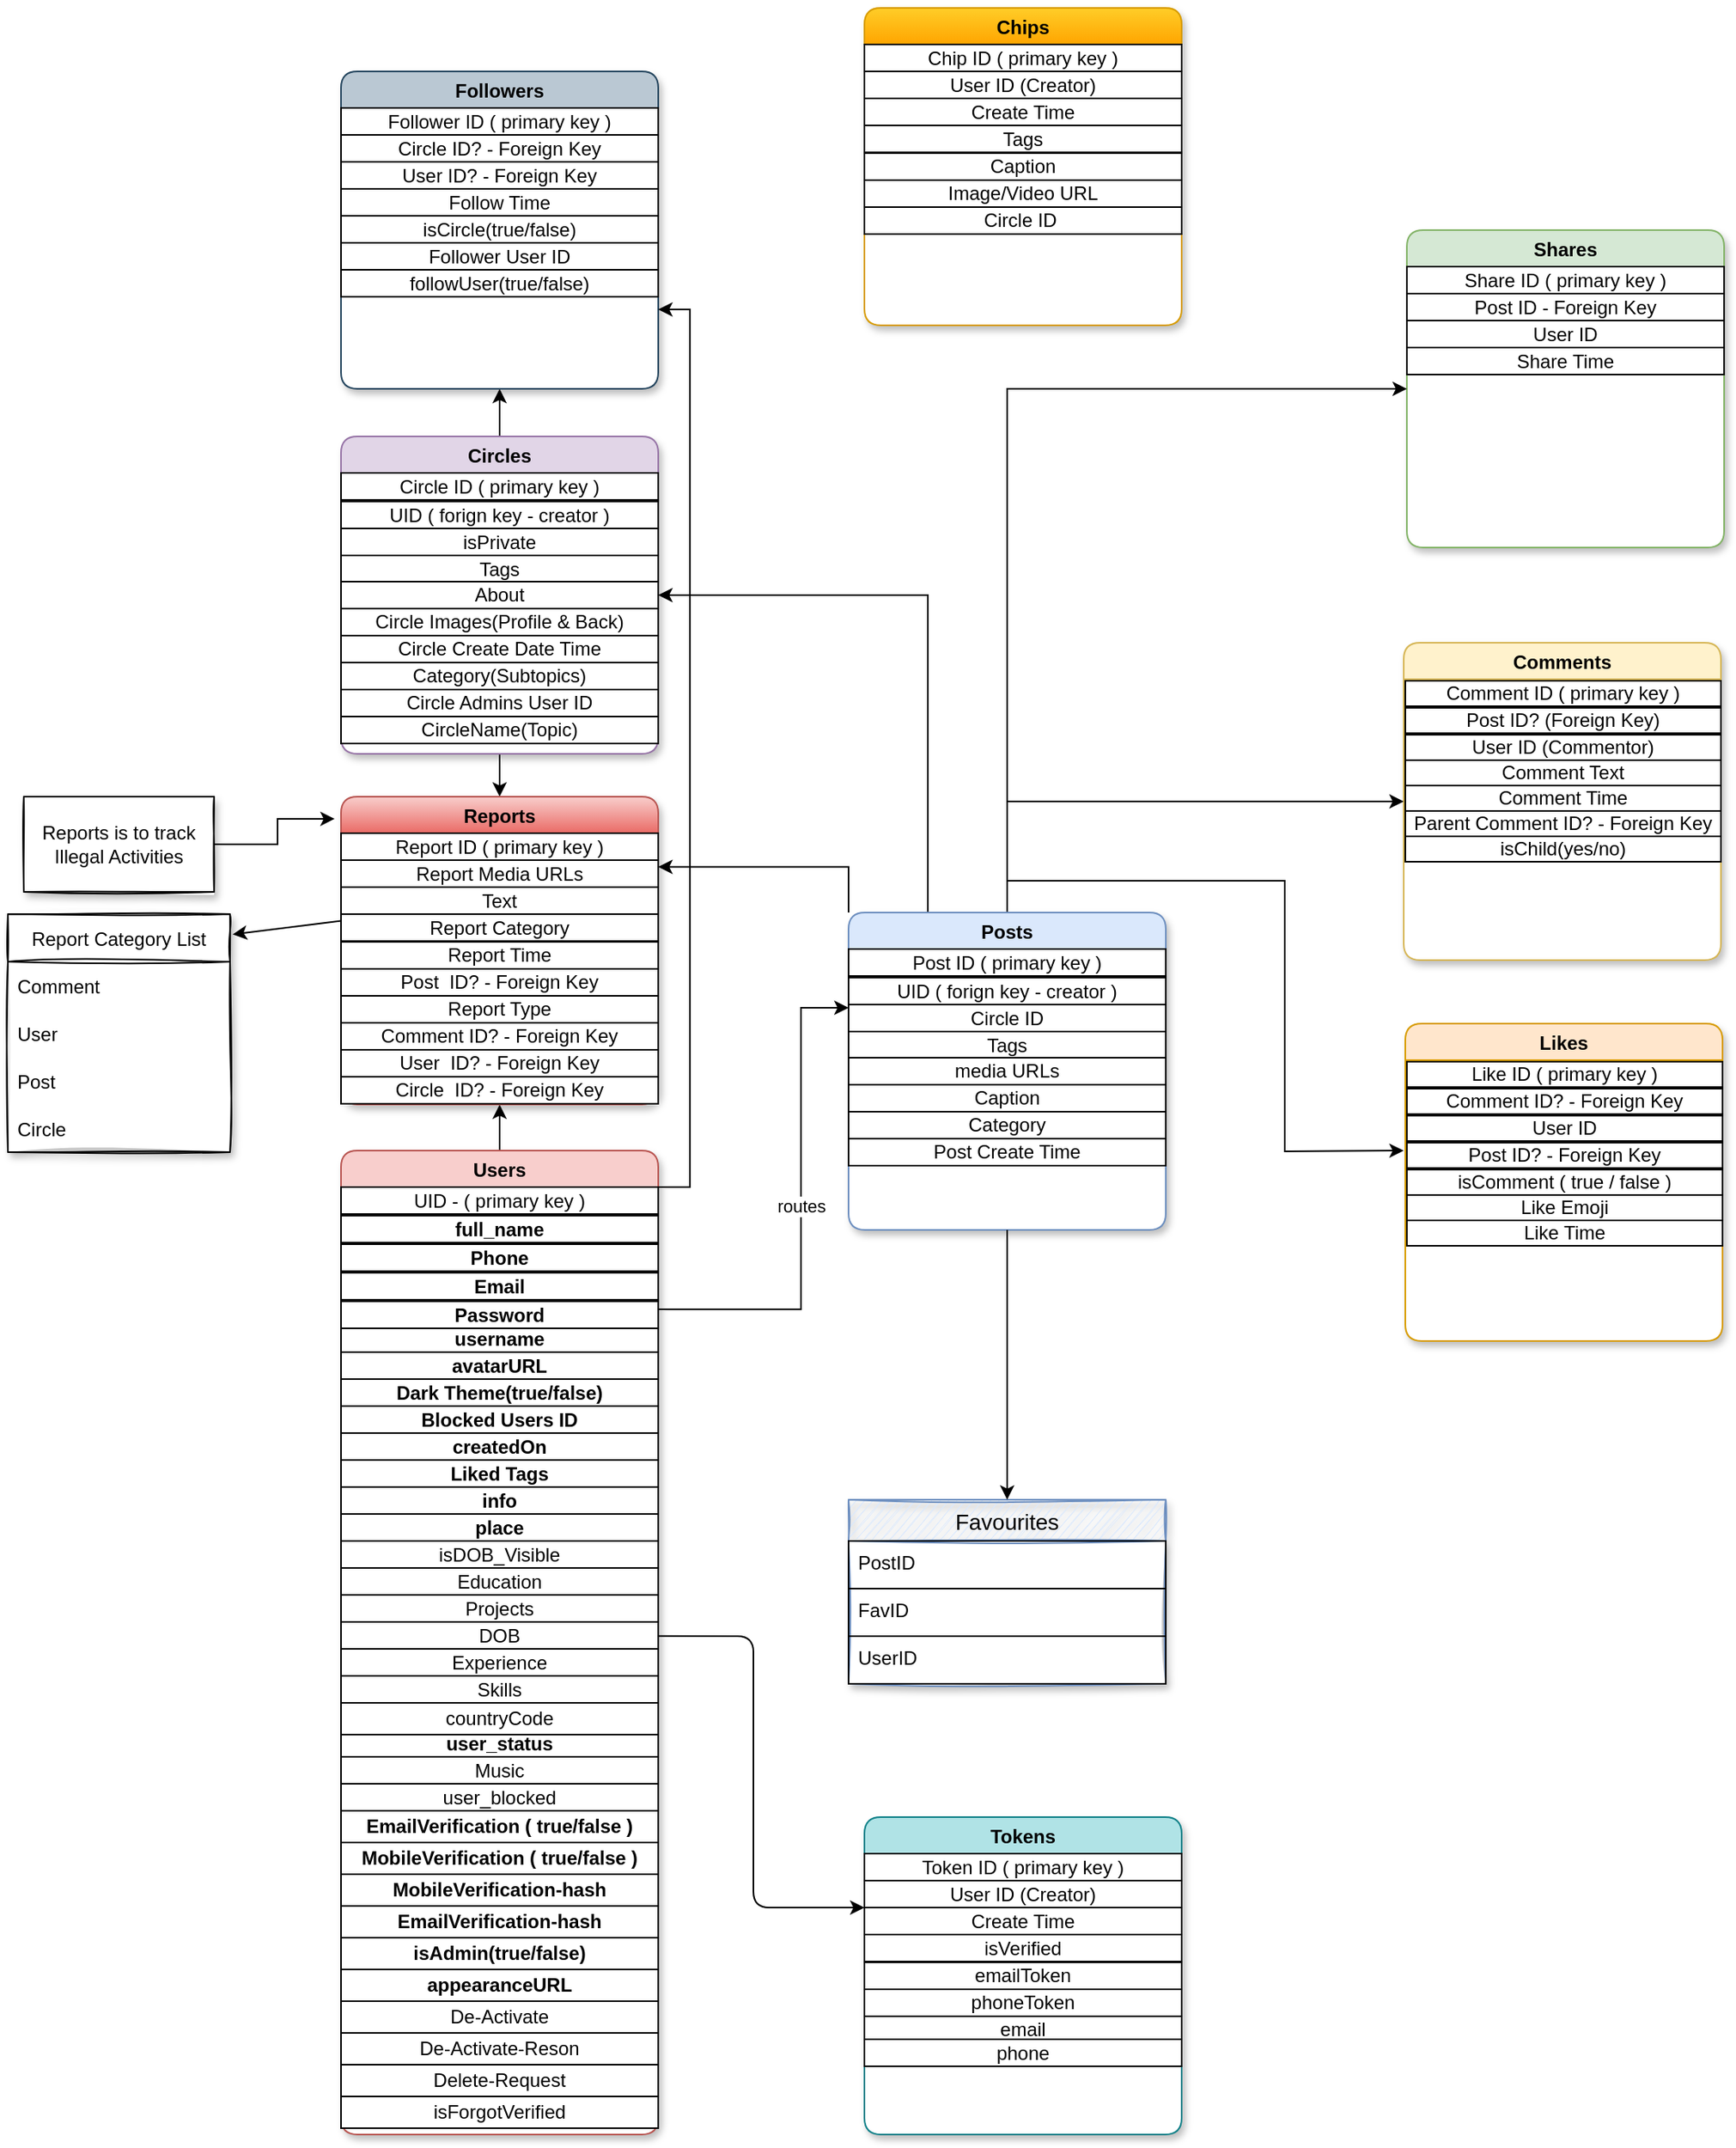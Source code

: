 <mxfile>
    <diagram id="2be-THTNuNvCN0owMqXN" name="DB-Achitcture">
        <mxGraphModel dx="1968" dy="1634" grid="1" gridSize="10" guides="1" tooltips="1" connect="1" arrows="1" fold="1" page="1" pageScale="1" pageWidth="850" pageHeight="1100" math="0" shadow="0">
            <root>
                <mxCell id="0"/>
                <mxCell id="1" parent="0"/>
                <mxCell id="2QIpF6AVUyKxiGPU-yzf-5" value="routes" style="edgeStyle=orthogonalEdgeStyle;rounded=0;orthogonalLoop=1;jettySize=auto;html=1;" parent="1" source="2QIpF6AVUyKxiGPU-yzf-1" edge="1">
                    <mxGeometry relative="1" as="geometry">
                        <mxPoint x="390" as="targetPoint"/>
                        <Array as="points">
                            <mxPoint x="360" y="190"/>
                            <mxPoint x="360"/>
                        </Array>
                    </mxGeometry>
                </mxCell>
                <mxCell id="8kqa-zrqso4DdCSM_s6q-43" style="edgeStyle=orthogonalEdgeStyle;rounded=0;orthogonalLoop=1;jettySize=auto;html=1;exitX=0.5;exitY=0;exitDx=0;exitDy=0;entryX=0.5;entryY=1;entryDx=0;entryDy=0;" parent="1" source="2QIpF6AVUyKxiGPU-yzf-1" target="8kqa-zrqso4DdCSM_s6q-7" edge="1">
                    <mxGeometry relative="1" as="geometry"/>
                </mxCell>
                <mxCell id="2QIpF6AVUyKxiGPU-yzf-1" value="Users" style="swimlane;fillColor=#f8cecc;strokeColor=#b85450;shadow=1;rounded=1;swimlaneFillColor=default;" parent="1" vertex="1">
                    <mxGeometry x="70" y="90" width="200" height="620" as="geometry"/>
                </mxCell>
                <mxCell id="2QIpF6AVUyKxiGPU-yzf-2" value="UID - ( primary key )" style="rounded=0;whiteSpace=wrap;html=1;" parent="2QIpF6AVUyKxiGPU-yzf-1" vertex="1">
                    <mxGeometry y="23" width="200" height="17" as="geometry"/>
                </mxCell>
                <mxCell id="HzWzUF8-_IMW7kiPa2Iw-6" value="&lt;b&gt;username&lt;/b&gt;" style="rounded=0;whiteSpace=wrap;html=1;" parent="2QIpF6AVUyKxiGPU-yzf-1" vertex="1">
                    <mxGeometry y="110" width="200" height="17" as="geometry"/>
                </mxCell>
                <mxCell id="HzWzUF8-_IMW7kiPa2Iw-15" value="&lt;b&gt;Dark Theme(true/false)&lt;/b&gt;" style="rounded=0;whiteSpace=wrap;html=1;" parent="2QIpF6AVUyKxiGPU-yzf-1" vertex="1">
                    <mxGeometry y="144" width="200" height="17" as="geometry"/>
                </mxCell>
                <mxCell id="8kqa-zrqso4DdCSM_s6q-1" value="&lt;b&gt;avatarURL&lt;/b&gt;" style="rounded=0;whiteSpace=wrap;html=1;" parent="2QIpF6AVUyKxiGPU-yzf-1" vertex="1">
                    <mxGeometry y="127" width="200" height="17" as="geometry"/>
                </mxCell>
                <mxCell id="8kqa-zrqso4DdCSM_s6q-4" value="&lt;b&gt;Blocked Users ID&lt;/b&gt;" style="rounded=0;whiteSpace=wrap;html=1;" parent="2QIpF6AVUyKxiGPU-yzf-1" vertex="1">
                    <mxGeometry y="161" width="200" height="17" as="geometry"/>
                </mxCell>
                <mxCell id="8kqa-zrqso4DdCSM_s6q-5" value="&lt;b&gt;createdOn&lt;/b&gt;" style="rounded=0;whiteSpace=wrap;html=1;" parent="2QIpF6AVUyKxiGPU-yzf-1" vertex="1">
                    <mxGeometry y="178" width="200" height="17" as="geometry"/>
                </mxCell>
                <mxCell id="8kqa-zrqso4DdCSM_s6q-28" value="&lt;b&gt;Liked Tags&lt;/b&gt;" style="rounded=0;whiteSpace=wrap;html=1;" parent="2QIpF6AVUyKxiGPU-yzf-1" vertex="1">
                    <mxGeometry y="195" width="200" height="17" as="geometry"/>
                </mxCell>
                <mxCell id="-TFifHRZnb5QUAOWfHb_-1" value="&lt;b&gt;info&lt;/b&gt;" style="rounded=0;whiteSpace=wrap;html=1;" parent="2QIpF6AVUyKxiGPU-yzf-1" vertex="1">
                    <mxGeometry y="212" width="200" height="17" as="geometry"/>
                </mxCell>
                <mxCell id="-TFifHRZnb5QUAOWfHb_-2" value="&lt;b&gt;place&lt;/b&gt;" style="rounded=0;whiteSpace=wrap;html=1;" parent="2QIpF6AVUyKxiGPU-yzf-1" vertex="1">
                    <mxGeometry y="229" width="200" height="17" as="geometry"/>
                </mxCell>
                <mxCell id="-TFifHRZnb5QUAOWfHb_-4" value="Education" style="rounded=0;whiteSpace=wrap;html=1;" parent="2QIpF6AVUyKxiGPU-yzf-1" vertex="1">
                    <mxGeometry y="263" width="200" height="17" as="geometry"/>
                </mxCell>
                <mxCell id="-TFifHRZnb5QUAOWfHb_-5" value="Projects" style="rounded=0;whiteSpace=wrap;html=1;" parent="2QIpF6AVUyKxiGPU-yzf-1" vertex="1">
                    <mxGeometry y="280" width="200" height="17" as="geometry"/>
                </mxCell>
                <mxCell id="-TFifHRZnb5QUAOWfHb_-7" value="DOB" style="rounded=0;whiteSpace=wrap;html=1;" parent="2QIpF6AVUyKxiGPU-yzf-1" vertex="1">
                    <mxGeometry y="297" width="200" height="17" as="geometry"/>
                </mxCell>
                <mxCell id="-TFifHRZnb5QUAOWfHb_-8" value="Experience" style="rounded=0;whiteSpace=wrap;html=1;" parent="2QIpF6AVUyKxiGPU-yzf-1" vertex="1">
                    <mxGeometry y="314" width="200" height="17" as="geometry"/>
                </mxCell>
                <mxCell id="-TFifHRZnb5QUAOWfHb_-9" value="Skills" style="rounded=0;whiteSpace=wrap;html=1;" parent="2QIpF6AVUyKxiGPU-yzf-1" vertex="1">
                    <mxGeometry y="331" width="200" height="17" as="geometry"/>
                </mxCell>
                <mxCell id="-TFifHRZnb5QUAOWfHb_-10" value="isDOB_Visible" style="rounded=0;whiteSpace=wrap;html=1;" parent="2QIpF6AVUyKxiGPU-yzf-1" vertex="1">
                    <mxGeometry y="246" width="200" height="17" as="geometry"/>
                </mxCell>
                <mxCell id="-TFifHRZnb5QUAOWfHb_-11" value="&lt;b&gt;user_status&lt;/b&gt;" style="rounded=0;whiteSpace=wrap;html=1;" parent="2QIpF6AVUyKxiGPU-yzf-1" vertex="1">
                    <mxGeometry y="365" width="200" height="17" as="geometry"/>
                </mxCell>
                <mxCell id="-TFifHRZnb5QUAOWfHb_-12" value="Music" style="rounded=0;whiteSpace=wrap;html=1;" parent="2QIpF6AVUyKxiGPU-yzf-1" vertex="1">
                    <mxGeometry y="382" width="200" height="17" as="geometry"/>
                </mxCell>
                <mxCell id="-TFifHRZnb5QUAOWfHb_-14" value="user_blocked" style="rounded=0;whiteSpace=wrap;html=1;" parent="2QIpF6AVUyKxiGPU-yzf-1" vertex="1">
                    <mxGeometry y="399" width="200" height="17" as="geometry"/>
                </mxCell>
                <mxCell id="owdlpUDmySh1TMZ5OT5K-6" value="Delete-Request" style="rounded=0;whiteSpace=wrap;html=1;" parent="2QIpF6AVUyKxiGPU-yzf-1" vertex="1">
                    <mxGeometry y="576" width="200" height="20" as="geometry"/>
                </mxCell>
                <mxCell id="owdlpUDmySh1TMZ5OT5K-5" value="De-Activate-Reson" style="rounded=0;whiteSpace=wrap;html=1;" parent="2QIpF6AVUyKxiGPU-yzf-1" vertex="1">
                    <mxGeometry y="556" width="200" height="20" as="geometry"/>
                </mxCell>
                <mxCell id="owdlpUDmySh1TMZ5OT5K-4" value="De-Activate" style="rounded=0;whiteSpace=wrap;html=1;" parent="2QIpF6AVUyKxiGPU-yzf-1" vertex="1">
                    <mxGeometry y="536" width="200" height="20" as="geometry"/>
                </mxCell>
                <mxCell id="owdlpUDmySh1TMZ5OT5K-8" value="&lt;b&gt;appearanceURL&lt;/b&gt;" style="rounded=0;whiteSpace=wrap;html=1;" parent="2QIpF6AVUyKxiGPU-yzf-1" vertex="1">
                    <mxGeometry y="516" width="200" height="20" as="geometry"/>
                </mxCell>
                <mxCell id="owdlpUDmySh1TMZ5OT5K-2" value="&lt;b&gt;EmailVerification ( true/false )&lt;/b&gt;" style="rounded=0;whiteSpace=wrap;html=1;" parent="2QIpF6AVUyKxiGPU-yzf-1" vertex="1">
                    <mxGeometry y="416" width="200" height="20" as="geometry"/>
                </mxCell>
                <mxCell id="owdlpUDmySh1TMZ5OT5K-3" value="&lt;b&gt;MobileVerification ( true/false )&lt;/b&gt;" style="rounded=0;whiteSpace=wrap;html=1;" parent="2QIpF6AVUyKxiGPU-yzf-1" vertex="1">
                    <mxGeometry y="436" width="200" height="20" as="geometry"/>
                </mxCell>
                <mxCell id="owdlpUDmySh1TMZ5OT5K-9" value="&lt;b&gt;MobileVerification-hash&lt;/b&gt;" style="rounded=0;whiteSpace=wrap;html=1;" parent="2QIpF6AVUyKxiGPU-yzf-1" vertex="1">
                    <mxGeometry y="456" width="200" height="20" as="geometry"/>
                </mxCell>
                <mxCell id="owdlpUDmySh1TMZ5OT5K-7" value="&lt;b&gt;EmailVerification-hash&lt;/b&gt;" style="rounded=0;whiteSpace=wrap;html=1;" parent="2QIpF6AVUyKxiGPU-yzf-1" vertex="1">
                    <mxGeometry y="476" width="200" height="20" as="geometry"/>
                </mxCell>
                <mxCell id="ay8WU33fq49zgbgqs7b7-1" value="&lt;b&gt;isAdmin(true/false)&lt;/b&gt;" style="rounded=0;whiteSpace=wrap;html=1;" parent="2QIpF6AVUyKxiGPU-yzf-1" vertex="1">
                    <mxGeometry y="496" width="200" height="20" as="geometry"/>
                </mxCell>
                <mxCell id="12" value="&lt;span&gt;countryCode&lt;/span&gt;" style="rounded=0;whiteSpace=wrap;html=1;" parent="2QIpF6AVUyKxiGPU-yzf-1" vertex="1">
                    <mxGeometry y="348" width="200" height="20" as="geometry"/>
                </mxCell>
                <mxCell id="13" value="isForgotVerified" style="rounded=0;whiteSpace=wrap;html=1;" parent="2QIpF6AVUyKxiGPU-yzf-1" vertex="1">
                    <mxGeometry y="596" width="200" height="20" as="geometry"/>
                </mxCell>
                <mxCell id="2QIpF6AVUyKxiGPU-yzf-3" value="&lt;b&gt;full_name&lt;/b&gt;" style="rounded=0;whiteSpace=wrap;html=1;" parent="1" vertex="1">
                    <mxGeometry x="70" y="131" width="200" height="17" as="geometry"/>
                </mxCell>
                <mxCell id="2QIpF6AVUyKxiGPU-yzf-25" style="edgeStyle=orthogonalEdgeStyle;rounded=0;orthogonalLoop=1;jettySize=auto;html=1;exitX=0.5;exitY=0;exitDx=0;exitDy=0;" parent="1" source="2QIpF6AVUyKxiGPU-yzf-4" edge="1">
                    <mxGeometry relative="1" as="geometry">
                        <mxPoint x="740" y="90" as="targetPoint"/>
                    </mxGeometry>
                </mxCell>
                <mxCell id="8kqa-zrqso4DdCSM_s6q-40" style="edgeStyle=orthogonalEdgeStyle;rounded=0;orthogonalLoop=1;jettySize=auto;html=1;exitX=0.25;exitY=0;exitDx=0;exitDy=0;entryX=1;entryY=0.5;entryDx=0;entryDy=0;" parent="1" source="2QIpF6AVUyKxiGPU-yzf-4" target="ZeOIJR77l9cZIXPEnhxW-8" edge="1">
                    <mxGeometry relative="1" as="geometry"/>
                </mxCell>
                <mxCell id="8kqa-zrqso4DdCSM_s6q-41" style="edgeStyle=orthogonalEdgeStyle;rounded=0;orthogonalLoop=1;jettySize=auto;html=1;exitX=0;exitY=0;exitDx=0;exitDy=0;entryX=1;entryY=0.25;entryDx=0;entryDy=0;" parent="1" source="2QIpF6AVUyKxiGPU-yzf-4" target="8kqa-zrqso4DdCSM_s6q-11" edge="1">
                    <mxGeometry relative="1" as="geometry"/>
                </mxCell>
                <mxCell id="2QIpF6AVUyKxiGPU-yzf-4" value="Posts" style="swimlane;fillColor=#dae8fc;strokeColor=#6c8ebf;rounded=1;shadow=1;sketch=0;glass=0;gradientColor=none;swimlaneFillColor=default;" parent="1" vertex="1">
                    <mxGeometry x="390" y="-60" width="200" height="200" as="geometry"/>
                </mxCell>
                <mxCell id="2QIpF6AVUyKxiGPU-yzf-6" value="Post ID ( primary key )" style="rounded=0;whiteSpace=wrap;html=1;" parent="2QIpF6AVUyKxiGPU-yzf-4" vertex="1">
                    <mxGeometry y="23" width="200" height="17" as="geometry"/>
                </mxCell>
                <mxCell id="ZeOIJR77l9cZIXPEnhxW-3" value="Caption" style="rounded=0;whiteSpace=wrap;html=1;" parent="2QIpF6AVUyKxiGPU-yzf-4" vertex="1">
                    <mxGeometry y="108.5" width="200" height="17" as="geometry"/>
                </mxCell>
                <mxCell id="ZeOIJR77l9cZIXPEnhxW-4" value="Tags" style="rounded=0;whiteSpace=wrap;html=1;" parent="2QIpF6AVUyKxiGPU-yzf-4" vertex="1">
                    <mxGeometry y="75" width="200" height="17" as="geometry"/>
                </mxCell>
                <mxCell id="ZeOIJR77l9cZIXPEnhxW-5" value="media URLs" style="rounded=0;whiteSpace=wrap;html=1;" parent="2QIpF6AVUyKxiGPU-yzf-4" vertex="1">
                    <mxGeometry y="91.5" width="200" height="17" as="geometry"/>
                </mxCell>
                <mxCell id="ZeOIJR77l9cZIXPEnhxW-6" value="Circle ID" style="rounded=0;whiteSpace=wrap;html=1;" parent="2QIpF6AVUyKxiGPU-yzf-4" vertex="1">
                    <mxGeometry y="58" width="200" height="17" as="geometry"/>
                </mxCell>
                <mxCell id="HzWzUF8-_IMW7kiPa2Iw-13" value="Category" style="rounded=0;whiteSpace=wrap;html=1;" parent="2QIpF6AVUyKxiGPU-yzf-4" vertex="1">
                    <mxGeometry y="125.5" width="200" height="17" as="geometry"/>
                </mxCell>
                <mxCell id="8kqa-zrqso4DdCSM_s6q-19" value="Post Create Time" style="rounded=0;whiteSpace=wrap;html=1;" parent="2QIpF6AVUyKxiGPU-yzf-4" vertex="1">
                    <mxGeometry y="142.5" width="200" height="17" as="geometry"/>
                </mxCell>
                <mxCell id="2QIpF6AVUyKxiGPU-yzf-7" value="UID ( forign key - creator )" style="rounded=0;whiteSpace=wrap;html=1;" parent="1" vertex="1">
                    <mxGeometry x="390" y="-19" width="200" height="17" as="geometry"/>
                </mxCell>
                <mxCell id="2QIpF6AVUyKxiGPU-yzf-8" value="&lt;b&gt;Phone&lt;/b&gt;" style="rounded=0;whiteSpace=wrap;html=1;" parent="1" vertex="1">
                    <mxGeometry x="70" y="149" width="200" height="17" as="geometry"/>
                </mxCell>
                <mxCell id="2QIpF6AVUyKxiGPU-yzf-9" value="&lt;b&gt;Email&lt;/b&gt;" style="rounded=0;whiteSpace=wrap;html=1;" parent="1" vertex="1">
                    <mxGeometry x="70" y="167" width="200" height="17" as="geometry"/>
                </mxCell>
                <mxCell id="2QIpF6AVUyKxiGPU-yzf-10" value="&lt;b&gt;Password&lt;/b&gt;" style="rounded=0;whiteSpace=wrap;html=1;" parent="1" vertex="1">
                    <mxGeometry x="70" y="185" width="200" height="17" as="geometry"/>
                </mxCell>
                <mxCell id="2QIpF6AVUyKxiGPU-yzf-11" value="Comments" style="swimlane;fillColor=#fff2cc;strokeColor=#d6b656;swimlaneFillColor=default;rounded=1;sketch=0;shadow=1;" parent="1" vertex="1">
                    <mxGeometry x="740" y="-230" width="200" height="200" as="geometry"/>
                </mxCell>
                <mxCell id="2QIpF6AVUyKxiGPU-yzf-13" value="Comment ID ( primary key )" style="rounded=0;whiteSpace=wrap;html=1;" parent="2QIpF6AVUyKxiGPU-yzf-11" vertex="1">
                    <mxGeometry x="1" y="24" width="199" height="16" as="geometry"/>
                </mxCell>
                <mxCell id="ZeOIJR77l9cZIXPEnhxW-29" value="Comment Text" style="rounded=0;whiteSpace=wrap;html=1;" parent="2QIpF6AVUyKxiGPU-yzf-11" vertex="1">
                    <mxGeometry x="1" y="74" width="199" height="16" as="geometry"/>
                </mxCell>
                <mxCell id="8kqa-zrqso4DdCSM_s6q-21" value="Comment Time" style="rounded=0;whiteSpace=wrap;html=1;" parent="2QIpF6AVUyKxiGPU-yzf-11" vertex="1">
                    <mxGeometry x="1" y="90" width="199" height="16" as="geometry"/>
                </mxCell>
                <mxCell id="8kqa-zrqso4DdCSM_s6q-57" value="Parent Comment ID? - Foreign Key" style="rounded=0;whiteSpace=wrap;html=1;" parent="2QIpF6AVUyKxiGPU-yzf-11" vertex="1">
                    <mxGeometry x="1" y="106" width="199" height="16" as="geometry"/>
                </mxCell>
                <mxCell id="8kqa-zrqso4DdCSM_s6q-58" value="isChild(yes/no)" style="rounded=0;whiteSpace=wrap;html=1;" parent="2QIpF6AVUyKxiGPU-yzf-11" vertex="1">
                    <mxGeometry x="1" y="122" width="199" height="16" as="geometry"/>
                </mxCell>
                <mxCell id="2QIpF6AVUyKxiGPU-yzf-14" value="Post ID? (Foreign Key)" style="rounded=0;whiteSpace=wrap;html=1;" parent="1" vertex="1">
                    <mxGeometry x="741" y="-189" width="199" height="16" as="geometry"/>
                </mxCell>
                <mxCell id="2QIpF6AVUyKxiGPU-yzf-15" value="User ID (Commentor)" style="rounded=0;whiteSpace=wrap;html=1;" parent="1" vertex="1">
                    <mxGeometry x="741" y="-172" width="199" height="16" as="geometry"/>
                </mxCell>
                <mxCell id="2QIpF6AVUyKxiGPU-yzf-19" value="Likes" style="swimlane;fillColor=#ffe6cc;strokeColor=#d79b00;swimlaneFillColor=default;rounded=1;shadow=1;" parent="1" vertex="1">
                    <mxGeometry x="741" y="10" width="200" height="200" as="geometry"/>
                </mxCell>
                <mxCell id="2QIpF6AVUyKxiGPU-yzf-20" value="Like ID ( primary key )" style="rounded=0;whiteSpace=wrap;html=1;" parent="2QIpF6AVUyKxiGPU-yzf-19" vertex="1">
                    <mxGeometry x="1" y="24" width="199" height="16" as="geometry"/>
                </mxCell>
                <mxCell id="ZeOIJR77l9cZIXPEnhxW-30" value="Like Emoji" style="rounded=0;whiteSpace=wrap;html=1;" parent="2QIpF6AVUyKxiGPU-yzf-19" vertex="1">
                    <mxGeometry x="1" y="108" width="199" height="16" as="geometry"/>
                </mxCell>
                <mxCell id="8kqa-zrqso4DdCSM_s6q-20" value="Like Time" style="rounded=0;whiteSpace=wrap;html=1;" parent="2QIpF6AVUyKxiGPU-yzf-19" vertex="1">
                    <mxGeometry x="1" y="124" width="199" height="16" as="geometry"/>
                </mxCell>
                <mxCell id="2QIpF6AVUyKxiGPU-yzf-21" value="User ID" style="rounded=0;whiteSpace=wrap;html=1;" parent="1" vertex="1">
                    <mxGeometry x="742" y="68" width="199" height="16" as="geometry"/>
                </mxCell>
                <mxCell id="2QIpF6AVUyKxiGPU-yzf-22" value="Comment ID? - Foreign Key" style="rounded=0;whiteSpace=wrap;html=1;" parent="1" vertex="1">
                    <mxGeometry x="742" y="51" width="199" height="16" as="geometry"/>
                </mxCell>
                <mxCell id="2QIpF6AVUyKxiGPU-yzf-23" value="Post ID? - Foreign Key" style="rounded=0;whiteSpace=wrap;html=1;" parent="1" vertex="1">
                    <mxGeometry x="742" y="85" width="199" height="16" as="geometry"/>
                </mxCell>
                <mxCell id="2QIpF6AVUyKxiGPU-yzf-24" value="isComment ( true / false )" style="rounded=0;whiteSpace=wrap;html=1;" parent="1" vertex="1">
                    <mxGeometry x="742" y="102" width="199" height="16" as="geometry"/>
                </mxCell>
                <mxCell id="ZeOIJR77l9cZIXPEnhxW-2" value="" style="endArrow=classic;html=1;rounded=0;entryX=0;entryY=0.5;entryDx=0;entryDy=0;" parent="1" target="2QIpF6AVUyKxiGPU-yzf-11" edge="1">
                    <mxGeometry width="50" height="50" relative="1" as="geometry">
                        <mxPoint x="490" y="-80" as="sourcePoint"/>
                        <mxPoint x="490" y="-150" as="targetPoint"/>
                        <Array as="points">
                            <mxPoint x="490" y="-130"/>
                        </Array>
                    </mxGeometry>
                </mxCell>
                <mxCell id="8kqa-zrqso4DdCSM_s6q-42" style="edgeStyle=orthogonalEdgeStyle;rounded=0;orthogonalLoop=1;jettySize=auto;html=1;exitX=0.5;exitY=0;exitDx=0;exitDy=0;entryX=0.5;entryY=1;entryDx=0;entryDy=0;" parent="1" source="ZeOIJR77l9cZIXPEnhxW-8" target="HzWzUF8-_IMW7kiPa2Iw-1" edge="1">
                    <mxGeometry relative="1" as="geometry"/>
                </mxCell>
                <mxCell id="8kqa-zrqso4DdCSM_s6q-44" style="edgeStyle=orthogonalEdgeStyle;rounded=0;orthogonalLoop=1;jettySize=auto;html=1;exitX=0.5;exitY=1;exitDx=0;exitDy=0;entryX=0.5;entryY=0;entryDx=0;entryDy=0;" parent="1" source="ZeOIJR77l9cZIXPEnhxW-8" target="8kqa-zrqso4DdCSM_s6q-7" edge="1">
                    <mxGeometry relative="1" as="geometry"/>
                </mxCell>
                <mxCell id="ZeOIJR77l9cZIXPEnhxW-8" value="Circles" style="swimlane;fillColor=#e1d5e7;strokeColor=#9673a6;rounded=1;shadow=1;swimlaneFillColor=default;" parent="1" vertex="1">
                    <mxGeometry x="70" y="-360" width="200" height="200" as="geometry"/>
                </mxCell>
                <mxCell id="ZeOIJR77l9cZIXPEnhxW-9" value="Circle ID ( primary key )" style="rounded=0;whiteSpace=wrap;html=1;" parent="ZeOIJR77l9cZIXPEnhxW-8" vertex="1">
                    <mxGeometry y="23" width="200" height="17" as="geometry"/>
                </mxCell>
                <mxCell id="ZeOIJR77l9cZIXPEnhxW-10" value="isPrivate" style="rounded=0;whiteSpace=wrap;html=1;" parent="ZeOIJR77l9cZIXPEnhxW-8" vertex="1">
                    <mxGeometry y="58" width="200" height="17" as="geometry"/>
                </mxCell>
                <mxCell id="ZeOIJR77l9cZIXPEnhxW-11" value="Tags" style="rounded=0;whiteSpace=wrap;html=1;" parent="ZeOIJR77l9cZIXPEnhxW-8" vertex="1">
                    <mxGeometry y="75" width="200" height="17" as="geometry"/>
                </mxCell>
                <mxCell id="ZeOIJR77l9cZIXPEnhxW-12" value="About" style="rounded=0;whiteSpace=wrap;html=1;" parent="ZeOIJR77l9cZIXPEnhxW-8" vertex="1">
                    <mxGeometry y="91.5" width="200" height="17" as="geometry"/>
                </mxCell>
                <mxCell id="ZeOIJR77l9cZIXPEnhxW-13" value="Circle Images(Profile &amp;amp; Back)" style="rounded=0;whiteSpace=wrap;html=1;" parent="ZeOIJR77l9cZIXPEnhxW-8" vertex="1">
                    <mxGeometry y="108.5" width="200" height="17" as="geometry"/>
                </mxCell>
                <mxCell id="ZeOIJR77l9cZIXPEnhxW-15" value="UID ( forign key - creator )" style="rounded=0;whiteSpace=wrap;html=1;" parent="ZeOIJR77l9cZIXPEnhxW-8" vertex="1">
                    <mxGeometry y="41" width="200" height="17" as="geometry"/>
                </mxCell>
                <mxCell id="HzWzUF8-_IMW7kiPa2Iw-8" value="Circle Create Date Time" style="rounded=0;whiteSpace=wrap;html=1;" parent="ZeOIJR77l9cZIXPEnhxW-8" vertex="1">
                    <mxGeometry y="125.5" width="200" height="17" as="geometry"/>
                </mxCell>
                <mxCell id="HzWzUF8-_IMW7kiPa2Iw-9" value="Category(Subtopics)" style="rounded=0;whiteSpace=wrap;html=1;" parent="ZeOIJR77l9cZIXPEnhxW-8" vertex="1">
                    <mxGeometry y="142.5" width="200" height="17" as="geometry"/>
                </mxCell>
                <mxCell id="8kqa-zrqso4DdCSM_s6q-39" value="Circle Admins User ID" style="rounded=0;whiteSpace=wrap;html=1;" parent="ZeOIJR77l9cZIXPEnhxW-8" vertex="1">
                    <mxGeometry y="159.5" width="200" height="17" as="geometry"/>
                </mxCell>
                <mxCell id="ikXOdWdKuYCcfvPJfYeY-1" value="CircleName(Topic)" style="rounded=0;whiteSpace=wrap;html=1;" parent="ZeOIJR77l9cZIXPEnhxW-8" vertex="1">
                    <mxGeometry y="176.5" width="200" height="17" as="geometry"/>
                </mxCell>
                <mxCell id="ZeOIJR77l9cZIXPEnhxW-18" value="Shares" style="swimlane;fillColor=#d5e8d4;strokeColor=#82b366;swimlaneFillColor=default;rounded=1;shadow=1;" parent="1" vertex="1">
                    <mxGeometry x="742" y="-490" width="200" height="200" as="geometry"/>
                </mxCell>
                <mxCell id="ZeOIJR77l9cZIXPEnhxW-19" value="Share ID ( primary key )" style="rounded=0;whiteSpace=wrap;html=1;" parent="ZeOIJR77l9cZIXPEnhxW-18" vertex="1">
                    <mxGeometry y="23" width="200" height="17" as="geometry"/>
                </mxCell>
                <mxCell id="ZeOIJR77l9cZIXPEnhxW-20" value="Post ID - Foreign Key" style="rounded=0;whiteSpace=wrap;html=1;" parent="ZeOIJR77l9cZIXPEnhxW-18" vertex="1">
                    <mxGeometry y="40" width="200" height="17" as="geometry"/>
                </mxCell>
                <mxCell id="ZeOIJR77l9cZIXPEnhxW-27" value="User ID" style="rounded=0;whiteSpace=wrap;html=1;" parent="ZeOIJR77l9cZIXPEnhxW-18" vertex="1">
                    <mxGeometry y="57" width="200" height="17" as="geometry"/>
                </mxCell>
                <mxCell id="8kqa-zrqso4DdCSM_s6q-23" value="Share Time" style="rounded=0;whiteSpace=wrap;html=1;" parent="ZeOIJR77l9cZIXPEnhxW-18" vertex="1">
                    <mxGeometry y="74" width="200" height="17" as="geometry"/>
                </mxCell>
                <mxCell id="ZeOIJR77l9cZIXPEnhxW-28" value="" style="endArrow=classic;html=1;rounded=0;entryX=0;entryY=0.5;entryDx=0;entryDy=0;" parent="1" target="ZeOIJR77l9cZIXPEnhxW-18" edge="1">
                    <mxGeometry width="50" height="50" relative="1" as="geometry">
                        <mxPoint x="490" y="-130" as="sourcePoint"/>
                        <mxPoint x="570" y="-260" as="targetPoint"/>
                        <Array as="points">
                            <mxPoint x="490" y="-390"/>
                        </Array>
                    </mxGeometry>
                </mxCell>
                <mxCell id="HzWzUF8-_IMW7kiPa2Iw-1" value="Followers" style="swimlane;fillColor=#bac8d3;strokeColor=#23445d;rounded=1;shadow=1;swimlaneFillColor=default;" parent="1" vertex="1">
                    <mxGeometry x="70" y="-590" width="200" height="200" as="geometry"/>
                </mxCell>
                <mxCell id="HzWzUF8-_IMW7kiPa2Iw-2" value="Follower ID ( primary key )" style="rounded=0;whiteSpace=wrap;html=1;" parent="HzWzUF8-_IMW7kiPa2Iw-1" vertex="1">
                    <mxGeometry y="23" width="200" height="17" as="geometry"/>
                </mxCell>
                <mxCell id="HzWzUF8-_IMW7kiPa2Iw-3" value="Circle ID? - Foreign Key" style="rounded=0;whiteSpace=wrap;html=1;" parent="HzWzUF8-_IMW7kiPa2Iw-1" vertex="1">
                    <mxGeometry y="40" width="200" height="17" as="geometry"/>
                </mxCell>
                <mxCell id="HzWzUF8-_IMW7kiPa2Iw-4" value="User ID? - Foreign Key" style="rounded=0;whiteSpace=wrap;html=1;" parent="HzWzUF8-_IMW7kiPa2Iw-1" vertex="1">
                    <mxGeometry y="57" width="200" height="17" as="geometry"/>
                </mxCell>
                <mxCell id="8kqa-zrqso4DdCSM_s6q-18" value="Follow Time" style="rounded=0;whiteSpace=wrap;html=1;" parent="HzWzUF8-_IMW7kiPa2Iw-1" vertex="1">
                    <mxGeometry y="74" width="200" height="17" as="geometry"/>
                </mxCell>
                <mxCell id="-TFifHRZnb5QUAOWfHb_-15" value="isCircle(true/false)" style="rounded=0;whiteSpace=wrap;html=1;" parent="HzWzUF8-_IMW7kiPa2Iw-1" vertex="1">
                    <mxGeometry y="91" width="200" height="17" as="geometry"/>
                </mxCell>
                <mxCell id="-TFifHRZnb5QUAOWfHb_-17" value="Follower User ID" style="rounded=0;whiteSpace=wrap;html=1;" parent="HzWzUF8-_IMW7kiPa2Iw-1" vertex="1">
                    <mxGeometry y="108" width="200" height="17" as="geometry"/>
                </mxCell>
                <mxCell id="owdlpUDmySh1TMZ5OT5K-1" value="followUser(true/false)" style="rounded=0;whiteSpace=wrap;html=1;" parent="HzWzUF8-_IMW7kiPa2Iw-1" vertex="1">
                    <mxGeometry y="125" width="200" height="17" as="geometry"/>
                </mxCell>
                <mxCell id="8kqa-zrqso4DdCSM_s6q-7" value="Reports" style="swimlane;fillColor=#f8cecc;strokeColor=#b85450;gradientColor=#ea6b66;shadow=1;rounded=1;swimlaneFillColor=default;" parent="1" vertex="1">
                    <mxGeometry x="70" y="-133" width="200" height="194" as="geometry"/>
                </mxCell>
                <mxCell id="8kqa-zrqso4DdCSM_s6q-8" value="Report ID ( primary key )" style="rounded=0;whiteSpace=wrap;html=1;" parent="8kqa-zrqso4DdCSM_s6q-7" vertex="1">
                    <mxGeometry y="23" width="200" height="17" as="geometry"/>
                </mxCell>
                <mxCell id="8kqa-zrqso4DdCSM_s6q-9" value="Text" style="rounded=0;whiteSpace=wrap;html=1;" parent="8kqa-zrqso4DdCSM_s6q-7" vertex="1">
                    <mxGeometry y="57" width="200" height="17" as="geometry"/>
                </mxCell>
                <mxCell id="8kqa-zrqso4DdCSM_s6q-11" value="Report Media URLs" style="rounded=0;whiteSpace=wrap;html=1;" parent="8kqa-zrqso4DdCSM_s6q-7" vertex="1">
                    <mxGeometry y="40" width="200" height="17" as="geometry"/>
                </mxCell>
                <mxCell id="8kqa-zrqso4DdCSM_s6q-17" value="Report Category" style="rounded=0;whiteSpace=wrap;html=1;" parent="8kqa-zrqso4DdCSM_s6q-7" vertex="1">
                    <mxGeometry y="74" width="200" height="17" as="geometry"/>
                </mxCell>
                <mxCell id="8kqa-zrqso4DdCSM_s6q-22" value="Report Time" style="rounded=0;whiteSpace=wrap;html=1;" parent="8kqa-zrqso4DdCSM_s6q-7" vertex="1">
                    <mxGeometry y="91.5" width="200" height="17" as="geometry"/>
                </mxCell>
                <mxCell id="8kqa-zrqso4DdCSM_s6q-24" value="Post&amp;nbsp; ID? - Foreign Key" style="rounded=0;whiteSpace=wrap;html=1;" parent="8kqa-zrqso4DdCSM_s6q-7" vertex="1">
                    <mxGeometry y="108.5" width="200" height="17" as="geometry"/>
                </mxCell>
                <mxCell id="8kqa-zrqso4DdCSM_s6q-25" value="Report Type" style="rounded=0;whiteSpace=wrap;html=1;" parent="8kqa-zrqso4DdCSM_s6q-7" vertex="1">
                    <mxGeometry y="125.5" width="200" height="17" as="geometry"/>
                </mxCell>
                <mxCell id="8kqa-zrqso4DdCSM_s6q-26" value="Comment ID? - Foreign Key" style="rounded=0;whiteSpace=wrap;html=1;" parent="8kqa-zrqso4DdCSM_s6q-7" vertex="1">
                    <mxGeometry y="142.5" width="200" height="17" as="geometry"/>
                </mxCell>
                <mxCell id="8kqa-zrqso4DdCSM_s6q-27" value="User&amp;nbsp; ID? - Foreign Key" style="rounded=0;whiteSpace=wrap;html=1;" parent="8kqa-zrqso4DdCSM_s6q-7" vertex="1">
                    <mxGeometry y="159.5" width="200" height="17" as="geometry"/>
                </mxCell>
                <mxCell id="-TFifHRZnb5QUAOWfHb_-18" value="Circle&amp;nbsp; ID? - Foreign Key" style="rounded=0;whiteSpace=wrap;html=1;" parent="8kqa-zrqso4DdCSM_s6q-7" vertex="1">
                    <mxGeometry y="176.5" width="200" height="17" as="geometry"/>
                </mxCell>
                <mxCell id="8kqa-zrqso4DdCSM_s6q-45" value="Chips" style="swimlane;fillColor=#ffcd28;strokeColor=#d79b00;gradientColor=#ffa500;swimlaneFillColor=default;rounded=1;shadow=1;" parent="1" vertex="1">
                    <mxGeometry x="400" y="-630" width="200" height="200" as="geometry"/>
                </mxCell>
                <mxCell id="8kqa-zrqso4DdCSM_s6q-46" value="Chip ID ( primary key )" style="rounded=0;whiteSpace=wrap;html=1;" parent="8kqa-zrqso4DdCSM_s6q-45" vertex="1">
                    <mxGeometry y="23" width="200" height="17" as="geometry"/>
                </mxCell>
                <mxCell id="8kqa-zrqso4DdCSM_s6q-47" value="User ID (Creator)" style="rounded=0;whiteSpace=wrap;html=1;" parent="8kqa-zrqso4DdCSM_s6q-45" vertex="1">
                    <mxGeometry y="40" width="200" height="17" as="geometry"/>
                </mxCell>
                <mxCell id="8kqa-zrqso4DdCSM_s6q-48" value="Create Time" style="rounded=0;whiteSpace=wrap;html=1;" parent="8kqa-zrqso4DdCSM_s6q-45" vertex="1">
                    <mxGeometry y="57" width="200" height="17" as="geometry"/>
                </mxCell>
                <mxCell id="8kqa-zrqso4DdCSM_s6q-49" value="Tags" style="rounded=0;whiteSpace=wrap;html=1;" parent="8kqa-zrqso4DdCSM_s6q-45" vertex="1">
                    <mxGeometry y="74" width="200" height="17" as="geometry"/>
                </mxCell>
                <mxCell id="8kqa-zrqso4DdCSM_s6q-50" value="Caption" style="rounded=0;whiteSpace=wrap;html=1;" parent="8kqa-zrqso4DdCSM_s6q-45" vertex="1">
                    <mxGeometry y="91.5" width="200" height="17" as="geometry"/>
                </mxCell>
                <mxCell id="8kqa-zrqso4DdCSM_s6q-51" value="Image/Video URL" style="rounded=0;whiteSpace=wrap;html=1;" parent="8kqa-zrqso4DdCSM_s6q-45" vertex="1">
                    <mxGeometry y="108.5" width="200" height="17" as="geometry"/>
                </mxCell>
                <mxCell id="8kqa-zrqso4DdCSM_s6q-56" value="Circle ID&amp;nbsp;" style="rounded=0;whiteSpace=wrap;html=1;" parent="8kqa-zrqso4DdCSM_s6q-45" vertex="1">
                    <mxGeometry y="125.5" width="200" height="17" as="geometry"/>
                </mxCell>
                <mxCell id="-TFifHRZnb5QUAOWfHb_-20" style="edgeStyle=orthogonalEdgeStyle;rounded=0;orthogonalLoop=1;jettySize=auto;html=1;exitX=1;exitY=0;exitDx=0;exitDy=0;entryX=1;entryY=0.75;entryDx=0;entryDy=0;" parent="1" source="2QIpF6AVUyKxiGPU-yzf-2" target="HzWzUF8-_IMW7kiPa2Iw-1" edge="1">
                    <mxGeometry relative="1" as="geometry">
                        <Array as="points">
                            <mxPoint x="290" y="113"/>
                            <mxPoint x="290" y="-440"/>
                        </Array>
                    </mxGeometry>
                </mxCell>
                <mxCell id="owdlpUDmySh1TMZ5OT5K-11" value="Favourites" style="swimlane;fontStyle=0;childLayout=stackLayout;horizontal=1;startSize=26;horizontalStack=0;resizeParent=1;resizeParentMax=0;resizeLast=0;collapsible=1;marginBottom=0;align=center;fontSize=14;fillColor=#dae8fc;strokeColor=#6c8ebf;sketch=1;shadow=1;swimlaneFillColor=default;" parent="1" vertex="1">
                    <mxGeometry x="390" y="310" width="200" height="116" as="geometry"/>
                </mxCell>
                <mxCell id="owdlpUDmySh1TMZ5OT5K-12" value="PostID" style="text;strokeColor=default;fillColor=none;spacingLeft=4;spacingRight=4;overflow=hidden;rotatable=0;points=[[0,0.5],[1,0.5]];portConstraint=eastwest;fontSize=12;" parent="owdlpUDmySh1TMZ5OT5K-11" vertex="1">
                    <mxGeometry y="26" width="200" height="30" as="geometry"/>
                </mxCell>
                <mxCell id="owdlpUDmySh1TMZ5OT5K-13" value="FavID" style="text;strokeColor=default;fillColor=none;spacingLeft=4;spacingRight=4;overflow=hidden;rotatable=0;points=[[0,0.5],[1,0.5]];portConstraint=eastwest;fontSize=12;" parent="owdlpUDmySh1TMZ5OT5K-11" vertex="1">
                    <mxGeometry y="56" width="200" height="30" as="geometry"/>
                </mxCell>
                <mxCell id="owdlpUDmySh1TMZ5OT5K-14" value="UserID" style="text;strokeColor=default;fillColor=none;spacingLeft=4;spacingRight=4;overflow=hidden;rotatable=0;points=[[0,0.5],[1,0.5]];portConstraint=eastwest;fontSize=12;" parent="owdlpUDmySh1TMZ5OT5K-11" vertex="1">
                    <mxGeometry y="86" width="200" height="30" as="geometry"/>
                </mxCell>
                <mxCell id="owdlpUDmySh1TMZ5OT5K-16" value="" style="endArrow=classic;html=1;rounded=0;exitX=0.5;exitY=1;exitDx=0;exitDy=0;" parent="1" source="2QIpF6AVUyKxiGPU-yzf-4" target="owdlpUDmySh1TMZ5OT5K-11" edge="1">
                    <mxGeometry width="50" height="50" relative="1" as="geometry">
                        <mxPoint x="550" y="230" as="sourcePoint"/>
                        <mxPoint x="600" y="180" as="targetPoint"/>
                    </mxGeometry>
                </mxCell>
                <mxCell id="owdlpUDmySh1TMZ5OT5K-18" value="" style="edgeStyle=orthogonalEdgeStyle;rounded=0;orthogonalLoop=1;jettySize=auto;html=1;entryX=-0.02;entryY=0.072;entryDx=0;entryDy=0;entryPerimeter=0;" parent="1" source="owdlpUDmySh1TMZ5OT5K-17" target="8kqa-zrqso4DdCSM_s6q-7" edge="1">
                    <mxGeometry relative="1" as="geometry"/>
                </mxCell>
                <mxCell id="owdlpUDmySh1TMZ5OT5K-17" value="Reports is to track Illegal Activities" style="rounded=0;whiteSpace=wrap;html=1;shadow=1;sketch=1;" parent="1" vertex="1">
                    <mxGeometry x="-130" y="-133" width="120" height="60" as="geometry"/>
                </mxCell>
                <mxCell id="owdlpUDmySh1TMZ5OT5K-19" value="Report Category List" style="swimlane;fontStyle=0;childLayout=stackLayout;horizontal=1;startSize=30;horizontalStack=0;resizeParent=1;resizeParentMax=0;resizeLast=0;collapsible=1;marginBottom=0;rounded=0;shadow=1;sketch=1;swimlaneLine=1;glass=0;gradientColor=none;swimlaneFillColor=default;" parent="1" vertex="1">
                    <mxGeometry x="-140" y="-59" width="140" height="150" as="geometry"/>
                </mxCell>
                <mxCell id="owdlpUDmySh1TMZ5OT5K-20" value="Comment" style="text;strokeColor=none;fillColor=none;align=left;verticalAlign=middle;spacingLeft=4;spacingRight=4;overflow=hidden;points=[[0,0.5],[1,0.5]];portConstraint=eastwest;rotatable=0;" parent="owdlpUDmySh1TMZ5OT5K-19" vertex="1">
                    <mxGeometry y="30" width="140" height="30" as="geometry"/>
                </mxCell>
                <mxCell id="owdlpUDmySh1TMZ5OT5K-21" value="User" style="text;strokeColor=none;fillColor=none;align=left;verticalAlign=middle;spacingLeft=4;spacingRight=4;overflow=hidden;points=[[0,0.5],[1,0.5]];portConstraint=eastwest;rotatable=0;" parent="owdlpUDmySh1TMZ5OT5K-19" vertex="1">
                    <mxGeometry y="60" width="140" height="30" as="geometry"/>
                </mxCell>
                <mxCell id="owdlpUDmySh1TMZ5OT5K-22" value="Post" style="text;strokeColor=none;fillColor=none;align=left;verticalAlign=middle;spacingLeft=4;spacingRight=4;overflow=hidden;points=[[0,0.5],[1,0.5]];portConstraint=eastwest;rotatable=0;sketch=0;" parent="owdlpUDmySh1TMZ5OT5K-19" vertex="1">
                    <mxGeometry y="90" width="140" height="30" as="geometry"/>
                </mxCell>
                <mxCell id="owdlpUDmySh1TMZ5OT5K-26" value="Circle" style="text;strokeColor=none;fillColor=none;align=left;verticalAlign=middle;spacingLeft=4;spacingRight=4;overflow=hidden;points=[[0,0.5],[1,0.5]];portConstraint=eastwest;rotatable=0;" parent="owdlpUDmySh1TMZ5OT5K-19" vertex="1">
                    <mxGeometry y="120" width="140" height="30" as="geometry"/>
                </mxCell>
                <mxCell id="owdlpUDmySh1TMZ5OT5K-25" value="" style="endArrow=classic;html=1;rounded=0;entryX=1.012;entryY=0.085;entryDx=0;entryDy=0;entryPerimeter=0;exitX=0;exitY=0.25;exitDx=0;exitDy=0;" parent="1" source="8kqa-zrqso4DdCSM_s6q-17" target="owdlpUDmySh1TMZ5OT5K-19" edge="1">
                    <mxGeometry width="50" height="50" relative="1" as="geometry">
                        <mxPoint x="10" y="10" as="sourcePoint"/>
                        <mxPoint x="60" y="-40" as="targetPoint"/>
                    </mxGeometry>
                </mxCell>
                <mxCell id="2" value="Tokens" style="swimlane;fillColor=#b0e3e6;strokeColor=#0e8088;swimlaneFillColor=default;rounded=1;shadow=1;" parent="1" vertex="1">
                    <mxGeometry x="400" y="510" width="200" height="200" as="geometry"/>
                </mxCell>
                <mxCell id="3" value="Token ID ( primary key )" style="rounded=0;whiteSpace=wrap;html=1;" parent="2" vertex="1">
                    <mxGeometry y="23" width="200" height="17" as="geometry"/>
                </mxCell>
                <mxCell id="4" value="User ID (Creator)" style="rounded=0;whiteSpace=wrap;html=1;" parent="2" vertex="1">
                    <mxGeometry y="40" width="200" height="17" as="geometry"/>
                </mxCell>
                <mxCell id="5" value="Create Time" style="rounded=0;whiteSpace=wrap;html=1;" parent="2" vertex="1">
                    <mxGeometry y="57" width="200" height="17" as="geometry"/>
                </mxCell>
                <mxCell id="6" value="isVerified" style="rounded=0;whiteSpace=wrap;html=1;" parent="2" vertex="1">
                    <mxGeometry y="74" width="200" height="17" as="geometry"/>
                </mxCell>
                <mxCell id="7" value="emailToken" style="rounded=0;whiteSpace=wrap;html=1;" parent="2" vertex="1">
                    <mxGeometry y="91.5" width="200" height="17" as="geometry"/>
                </mxCell>
                <mxCell id="8" value="phoneToken" style="rounded=0;whiteSpace=wrap;html=1;" parent="2" vertex="1">
                    <mxGeometry y="108.5" width="200" height="17" as="geometry"/>
                </mxCell>
                <mxCell id="9" value="email" style="rounded=0;whiteSpace=wrap;html=1;" parent="2" vertex="1">
                    <mxGeometry y="125.5" width="200" height="17" as="geometry"/>
                </mxCell>
                <mxCell id="11" value="phone" style="rounded=0;whiteSpace=wrap;html=1;" parent="2" vertex="1">
                    <mxGeometry y="140" width="200" height="17" as="geometry"/>
                </mxCell>
                <mxCell id="10" style="edgeStyle=none;html=1;entryX=0;entryY=0;entryDx=0;entryDy=0;" parent="1" source="-TFifHRZnb5QUAOWfHb_-7" target="5" edge="1">
                    <mxGeometry relative="1" as="geometry">
                        <Array as="points">
                            <mxPoint x="330" y="396"/>
                            <mxPoint x="330" y="567"/>
                        </Array>
                    </mxGeometry>
                </mxCell>
            </root>
        </mxGraphModel>
    </diagram>
</mxfile>